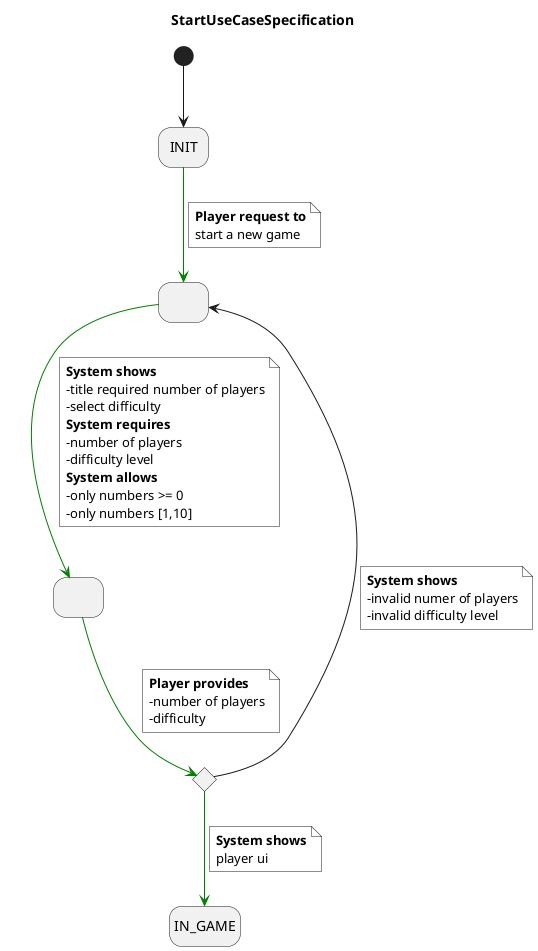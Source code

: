 @startuml StartUseCaseSpecification
title StartUseCaseSpecification
skinparam NoteBackgroundColor white
hide empty description
state INIT as "INIT"
state startedGame as " "
state numberOfPlayers as " "
state ifValidNumberOfPlayers <<choice>>

[*] --> INIT
INIT -[#green]-> startedGame
note on link #white
  <b>Player request to
  start a new game
end note
startedGame -[#green]-> numberOfPlayers
note on link
  <b>System shows
  -title required number of players
  -select difficulty
  <b>System requires
  -number of players
  -difficulty level
  <b>System allows
  -only numbers >= 0
  -only numbers [1,10]
end note
numberOfPlayers -[#green]-> ifValidNumberOfPlayers
note on link
  <b>Player provides
  -number of players
  -difficulty
end note
ifValidNumberOfPlayers --> startedGame
note on link
  <b>System shows
  -invalid numer of players
  -invalid difficulty level
end note
ifValidNumberOfPlayers -[#green]-> IN_GAME
note on link
  <b>System shows
  player ui
end note

@enduml